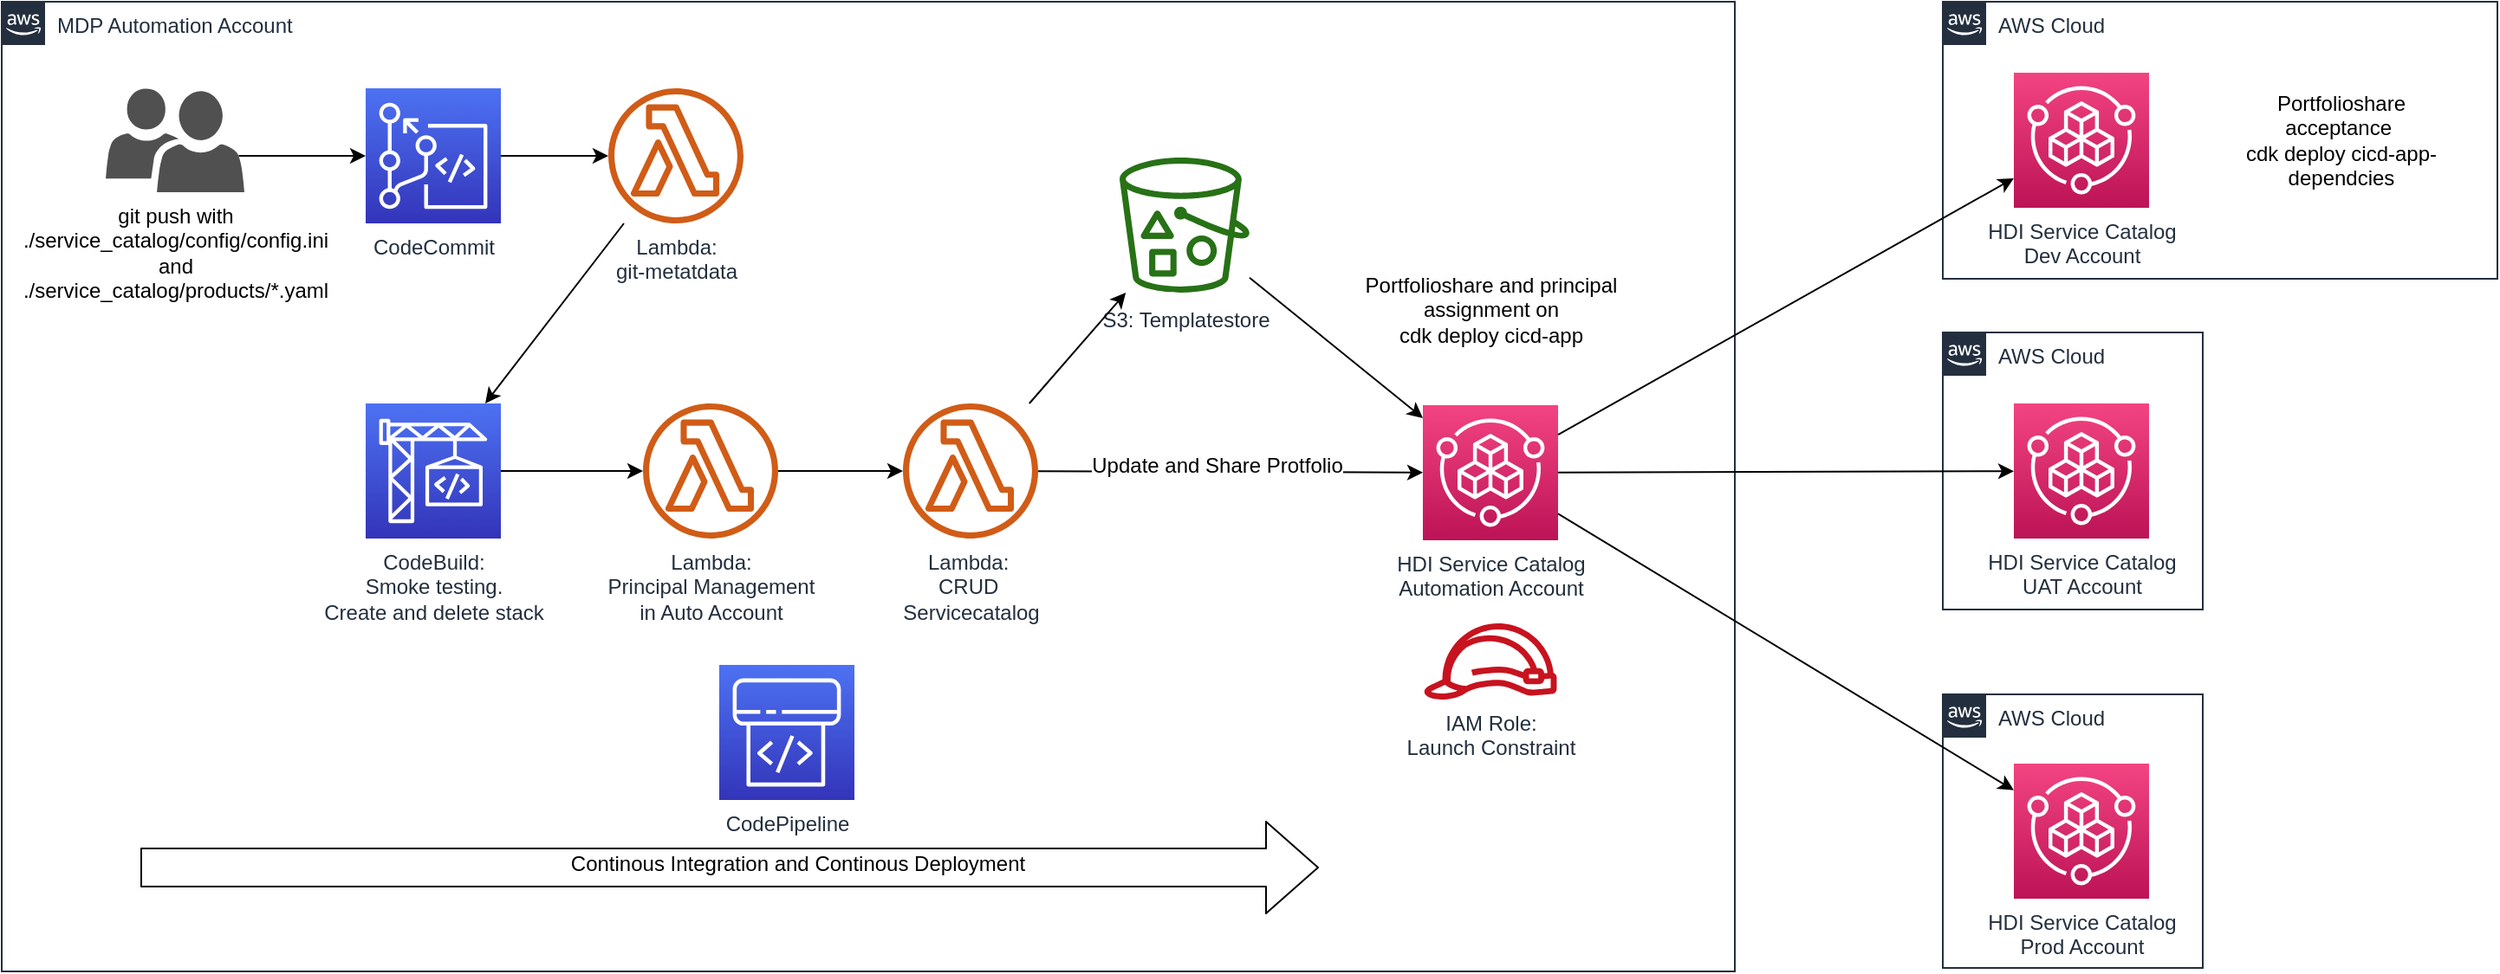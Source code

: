 <mxfile version="13.3.5" type="device" pages="7"><diagram id="uAUb_W5pyIAi7IKBAr-E" name="CICD"><mxGraphModel dx="1239" dy="916" grid="1" gridSize="10" guides="1" tooltips="1" connect="1" arrows="1" fold="1" page="1" pageScale="1" pageWidth="827" pageHeight="1169" math="0" shadow="0"><root><mxCell id="0"/><mxCell id="1" parent="0"/><mxCell id="97_QcysgFnWvdXNnXM9T-1" value="MDP Automation Account" style="points=[[0,0],[0.25,0],[0.5,0],[0.75,0],[1,0],[1,0.25],[1,0.5],[1,0.75],[1,1],[0.75,1],[0.5,1],[0.25,1],[0,1],[0,0.75],[0,0.5],[0,0.25]];outlineConnect=0;gradientColor=none;html=1;whiteSpace=wrap;fontSize=12;fontStyle=0;shape=mxgraph.aws4.group;grIcon=mxgraph.aws4.group_aws_cloud_alt;strokeColor=#232F3E;fillColor=none;verticalAlign=top;align=left;spacingLeft=30;fontColor=#232F3E;dashed=0;" parent="1" vertex="1"><mxGeometry y="50" width="1000" height="560" as="geometry"/></mxCell><mxCell id="u_fMmWqUSpkJyx9jpYTG-1" value="git push with&lt;br&gt;./service_catalog/config/config.ini &lt;br&gt;and&lt;br&gt;./service_catalog/products/*.yaml&lt;br&gt;" style="pointerEvents=1;shadow=0;dashed=0;html=1;strokeColor=none;labelPosition=center;verticalLabelPosition=bottom;verticalAlign=top;align=center;fillColor=#505050;shape=mxgraph.mscae.intune.user_group" parent="1" vertex="1"><mxGeometry x="60" y="100" width="80" height="60" as="geometry"/></mxCell><mxCell id="u_fMmWqUSpkJyx9jpYTG-2" value="CodeCommit&lt;br&gt;" style="outlineConnect=0;fontColor=#232F3E;gradientColor=#4D72F3;gradientDirection=north;fillColor=#3334B9;strokeColor=#ffffff;dashed=0;verticalLabelPosition=bottom;verticalAlign=top;align=center;html=1;fontSize=12;fontStyle=0;aspect=fixed;shape=mxgraph.aws4.resourceIcon;resIcon=mxgraph.aws4.codecommit;" parent="1" vertex="1"><mxGeometry x="210" y="100" width="78" height="78" as="geometry"/></mxCell><mxCell id="u_fMmWqUSpkJyx9jpYTG-3" value="CodePipeline" style="outlineConnect=0;fontColor=#232F3E;gradientColor=#4D72F3;gradientDirection=north;fillColor=#3334B9;strokeColor=#ffffff;dashed=0;verticalLabelPosition=bottom;verticalAlign=top;align=center;html=1;fontSize=12;fontStyle=0;aspect=fixed;shape=mxgraph.aws4.resourceIcon;resIcon=mxgraph.aws4.codepipeline;" parent="1" vertex="1"><mxGeometry x="414" y="433" width="78" height="78" as="geometry"/></mxCell><mxCell id="u_fMmWqUSpkJyx9jpYTG-4" value="Lambda: &lt;br&gt;git-metatdata" style="outlineConnect=0;fontColor=#232F3E;gradientColor=none;fillColor=#D05C17;strokeColor=none;dashed=0;verticalLabelPosition=bottom;verticalAlign=top;align=center;html=1;fontSize=12;fontStyle=0;aspect=fixed;pointerEvents=1;shape=mxgraph.aws4.lambda_function;" parent="1" vertex="1"><mxGeometry x="350" y="100" width="78" height="78" as="geometry"/></mxCell><mxCell id="u_fMmWqUSpkJyx9jpYTG-5" value="CodeBuild: &lt;br&gt;Smoke testing. &lt;br&gt;Create and delete stack" style="outlineConnect=0;fontColor=#232F3E;gradientColor=#4D72F3;gradientDirection=north;fillColor=#3334B9;strokeColor=#ffffff;dashed=0;verticalLabelPosition=bottom;verticalAlign=top;align=center;html=1;fontSize=12;fontStyle=0;aspect=fixed;shape=mxgraph.aws4.resourceIcon;resIcon=mxgraph.aws4.codebuild;" parent="1" vertex="1"><mxGeometry x="210" y="282" width="78" height="78" as="geometry"/></mxCell><mxCell id="u_fMmWqUSpkJyx9jpYTG-8" value="Lambda:&amp;nbsp;&lt;br&gt;CRUD&amp;nbsp;&lt;br&gt;Servicecatalog" style="outlineConnect=0;fontColor=#232F3E;gradientColor=none;fillColor=#D05C17;strokeColor=none;dashed=0;verticalLabelPosition=bottom;verticalAlign=top;align=center;html=1;fontSize=12;fontStyle=0;aspect=fixed;pointerEvents=1;shape=mxgraph.aws4.lambda_function;" parent="1" vertex="1"><mxGeometry x="520" y="282" width="78" height="78" as="geometry"/></mxCell><mxCell id="u_fMmWqUSpkJyx9jpYTG-9" value="HDI Service Catalog&lt;br&gt;Automation Account" style="outlineConnect=0;fontColor=#232F3E;gradientColor=#F34482;gradientDirection=north;fillColor=#BC1356;strokeColor=#ffffff;dashed=0;verticalLabelPosition=bottom;verticalAlign=top;align=center;html=1;fontSize=12;fontStyle=0;aspect=fixed;shape=mxgraph.aws4.resourceIcon;resIcon=mxgraph.aws4.service_catalog;" parent="1" vertex="1"><mxGeometry x="820" y="283" width="78" height="78" as="geometry"/></mxCell><mxCell id="u_fMmWqUSpkJyx9jpYTG-10" value="" style="endArrow=classic;html=1;exitX=0.96;exitY=0.65;exitDx=0;exitDy=0;exitPerimeter=0;" parent="1" source="u_fMmWqUSpkJyx9jpYTG-1" target="u_fMmWqUSpkJyx9jpYTG-2" edge="1"><mxGeometry width="50" height="50" relative="1" as="geometry"><mxPoint x="210" y="310" as="sourcePoint"/><mxPoint x="260" y="260" as="targetPoint"/></mxGeometry></mxCell><mxCell id="u_fMmWqUSpkJyx9jpYTG-11" value="" style="endArrow=classic;html=1;" parent="1" source="u_fMmWqUSpkJyx9jpYTG-2" target="u_fMmWqUSpkJyx9jpYTG-4" edge="1"><mxGeometry width="50" height="50" relative="1" as="geometry"><mxPoint x="370" y="280" as="sourcePoint"/><mxPoint x="420" y="230" as="targetPoint"/></mxGeometry></mxCell><mxCell id="u_fMmWqUSpkJyx9jpYTG-12" value="" style="endArrow=classic;html=1;" parent="1" source="u_fMmWqUSpkJyx9jpYTG-4" target="u_fMmWqUSpkJyx9jpYTG-5" edge="1"><mxGeometry width="50" height="50" relative="1" as="geometry"><mxPoint x="450" y="170" as="sourcePoint"/><mxPoint x="500" y="120" as="targetPoint"/></mxGeometry></mxCell><mxCell id="u_fMmWqUSpkJyx9jpYTG-19" value="" style="shape=flexArrow;endArrow=classic;html=1;endWidth=30;endSize=9.67;width=22;" parent="1" edge="1"><mxGeometry width="50" height="50" relative="1" as="geometry"><mxPoint x="80" y="550" as="sourcePoint"/><mxPoint x="760" y="550" as="targetPoint"/></mxGeometry></mxCell><mxCell id="u_fMmWqUSpkJyx9jpYTG-20" value="Continous Integration and Continous Deployment" style="text;html=1;align=center;verticalAlign=middle;resizable=0;points=[];" parent="u_fMmWqUSpkJyx9jpYTG-19" vertex="1" connectable="0"><mxGeometry x="0.114" y="2" relative="1" as="geometry"><mxPoint as="offset"/></mxGeometry></mxCell><mxCell id="yDOXLdF1IBSzmCOL80UU-1" value="&lt;div style=&quot;line-height: 18px&quot;&gt;S3: Templatestore&lt;/div&gt;" style="outlineConnect=0;fontColor=#232F3E;gradientColor=none;fillColor=#277116;strokeColor=none;dashed=0;verticalLabelPosition=bottom;verticalAlign=top;align=center;html=1;fontSize=12;fontStyle=0;aspect=fixed;pointerEvents=1;shape=mxgraph.aws4.bucket_with_objects;" parent="1" vertex="1"><mxGeometry x="645" y="140" width="75" height="78" as="geometry"/></mxCell><mxCell id="yDOXLdF1IBSzmCOL80UU-4" value="" style="endArrow=classic;html=1;" parent="1" source="yDOXLdF1IBSzmCOL80UU-1" target="u_fMmWqUSpkJyx9jpYTG-9" edge="1"><mxGeometry width="50" height="50" relative="1" as="geometry"><mxPoint x="830" y="340" as="sourcePoint"/><mxPoint x="880" y="290" as="targetPoint"/></mxGeometry></mxCell><mxCell id="yDOXLdF1IBSzmCOL80UU-8" value="AWS Cloud" style="points=[[0,0],[0.25,0],[0.5,0],[0.75,0],[1,0],[1,0.25],[1,0.5],[1,0.75],[1,1],[0.75,1],[0.5,1],[0.25,1],[0,1],[0,0.75],[0,0.5],[0,0.25]];outlineConnect=0;gradientColor=none;html=1;whiteSpace=wrap;fontSize=12;fontStyle=0;shape=mxgraph.aws4.group;grIcon=mxgraph.aws4.group_aws_cloud_alt;strokeColor=#232F3E;fillColor=none;verticalAlign=top;align=left;spacingLeft=30;fontColor=#232F3E;dashed=0;" parent="1" vertex="1"><mxGeometry x="1120" y="50" width="320" height="160" as="geometry"/></mxCell><mxCell id="yDOXLdF1IBSzmCOL80UU-9" value="AWS Cloud" style="points=[[0,0],[0.25,0],[0.5,0],[0.75,0],[1,0],[1,0.25],[1,0.5],[1,0.75],[1,1],[0.75,1],[0.5,1],[0.25,1],[0,1],[0,0.75],[0,0.5],[0,0.25]];outlineConnect=0;gradientColor=none;html=1;whiteSpace=wrap;fontSize=12;fontStyle=0;shape=mxgraph.aws4.group;grIcon=mxgraph.aws4.group_aws_cloud_alt;strokeColor=#232F3E;fillColor=none;verticalAlign=top;align=left;spacingLeft=30;fontColor=#232F3E;dashed=0;" parent="1" vertex="1"><mxGeometry x="1120" y="241" width="150" height="160" as="geometry"/></mxCell><mxCell id="yDOXLdF1IBSzmCOL80UU-10" value="AWS Cloud" style="points=[[0,0],[0.25,0],[0.5,0],[0.75,0],[1,0],[1,0.25],[1,0.5],[1,0.75],[1,1],[0.75,1],[0.5,1],[0.25,1],[0,1],[0,0.75],[0,0.5],[0,0.25]];outlineConnect=0;gradientColor=none;html=1;whiteSpace=wrap;fontSize=12;fontStyle=0;shape=mxgraph.aws4.group;grIcon=mxgraph.aws4.group_aws_cloud_alt;strokeColor=#232F3E;fillColor=none;verticalAlign=top;align=left;spacingLeft=30;fontColor=#232F3E;dashed=0;" parent="1" vertex="1"><mxGeometry x="1120" y="450" width="150" height="158" as="geometry"/></mxCell><mxCell id="ZQ55PBtnQzOdcJJv8oYV-6" value="" style="edgeStyle=orthogonalEdgeStyle;rounded=0;orthogonalLoop=1;jettySize=auto;html=1;" parent="1" source="ZQ55PBtnQzOdcJJv8oYV-1" target="u_fMmWqUSpkJyx9jpYTG-8" edge="1"><mxGeometry relative="1" as="geometry"/></mxCell><mxCell id="ZQ55PBtnQzOdcJJv8oYV-1" value="Lambda: &lt;br&gt;Principal Management &lt;br&gt;in Auto Account" style="outlineConnect=0;fontColor=#232F3E;gradientColor=none;fillColor=#D05C17;strokeColor=none;dashed=0;verticalLabelPosition=bottom;verticalAlign=top;align=center;html=1;fontSize=12;fontStyle=0;aspect=fixed;pointerEvents=1;shape=mxgraph.aws4.lambda_function;" parent="1" vertex="1"><mxGeometry x="370" y="282" width="78" height="78" as="geometry"/></mxCell><mxCell id="ZQ55PBtnQzOdcJJv8oYV-4" value="" style="endArrow=classic;html=1;" parent="1" source="u_fMmWqUSpkJyx9jpYTG-5" target="ZQ55PBtnQzOdcJJv8oYV-1" edge="1"><mxGeometry width="50" height="50" relative="1" as="geometry"><mxPoint x="358" y="321" as="sourcePoint"/><mxPoint x="418.99" y="289.101" as="targetPoint"/></mxGeometry></mxCell><mxCell id="ZQ55PBtnQzOdcJJv8oYV-16" value="HDI Service Catalog&lt;br&gt;Dev Account" style="outlineConnect=0;fontColor=#232F3E;gradientColor=#F34482;gradientDirection=north;fillColor=#BC1356;strokeColor=#ffffff;dashed=0;verticalLabelPosition=bottom;verticalAlign=top;align=center;html=1;fontSize=12;fontStyle=0;aspect=fixed;shape=mxgraph.aws4.resourceIcon;resIcon=mxgraph.aws4.service_catalog;" parent="1" vertex="1"><mxGeometry x="1161" y="91" width="78" height="78" as="geometry"/></mxCell><mxCell id="ZQ55PBtnQzOdcJJv8oYV-17" value="HDI Service Catalog&lt;br&gt;UAT Account" style="outlineConnect=0;fontColor=#232F3E;gradientColor=#F34482;gradientDirection=north;fillColor=#BC1356;strokeColor=#ffffff;dashed=0;verticalLabelPosition=bottom;verticalAlign=top;align=center;html=1;fontSize=12;fontStyle=0;aspect=fixed;shape=mxgraph.aws4.resourceIcon;resIcon=mxgraph.aws4.service_catalog;" parent="1" vertex="1"><mxGeometry x="1161" y="282" width="78" height="78" as="geometry"/></mxCell><mxCell id="ZQ55PBtnQzOdcJJv8oYV-18" value="HDI Service Catalog&lt;br&gt;Prod Account" style="outlineConnect=0;fontColor=#232F3E;gradientColor=#F34482;gradientDirection=north;fillColor=#BC1356;strokeColor=#ffffff;dashed=0;verticalLabelPosition=bottom;verticalAlign=top;align=center;html=1;fontSize=12;fontStyle=0;aspect=fixed;shape=mxgraph.aws4.resourceIcon;resIcon=mxgraph.aws4.service_catalog;" parent="1" vertex="1"><mxGeometry x="1161" y="490" width="78" height="78" as="geometry"/></mxCell><mxCell id="ZQ55PBtnQzOdcJJv8oYV-19" value="" style="endArrow=classic;html=1;" parent="1" source="u_fMmWqUSpkJyx9jpYTG-8" target="u_fMmWqUSpkJyx9jpYTG-9" edge="1"><mxGeometry width="50" height="50" relative="1" as="geometry"><mxPoint x="770" y="310" as="sourcePoint"/><mxPoint x="820" y="260" as="targetPoint"/></mxGeometry></mxCell><mxCell id="ZQ55PBtnQzOdcJJv8oYV-20" value="&lt;span style=&quot;font-size: 12px&quot;&gt;Update and Share Protfolio&lt;br&gt;&lt;/span&gt;" style="edgeLabel;html=1;align=center;verticalAlign=middle;resizable=0;points=[];" parent="ZQ55PBtnQzOdcJJv8oYV-19" vertex="1" connectable="0"><mxGeometry x="-0.275" y="4" relative="1" as="geometry"><mxPoint x="22.11" y="0.42" as="offset"/></mxGeometry></mxCell><mxCell id="ZQ55PBtnQzOdcJJv8oYV-21" value="" style="endArrow=classic;html=1;" parent="1" source="u_fMmWqUSpkJyx9jpYTG-9" target="ZQ55PBtnQzOdcJJv8oYV-16" edge="1"><mxGeometry width="50" height="50" relative="1" as="geometry"><mxPoint x="780" y="260" as="sourcePoint"/><mxPoint x="830" y="210" as="targetPoint"/></mxGeometry></mxCell><mxCell id="ZQ55PBtnQzOdcJJv8oYV-22" value="" style="endArrow=classic;html=1;" parent="1" source="u_fMmWqUSpkJyx9jpYTG-9" target="ZQ55PBtnQzOdcJJv8oYV-17" edge="1"><mxGeometry width="50" height="50" relative="1" as="geometry"><mxPoint x="828" y="130" as="sourcePoint"/><mxPoint x="1011" y="130" as="targetPoint"/></mxGeometry></mxCell><mxCell id="ZQ55PBtnQzOdcJJv8oYV-23" value="" style="endArrow=classic;html=1;" parent="1" source="u_fMmWqUSpkJyx9jpYTG-9" target="ZQ55PBtnQzOdcJJv8oYV-18" edge="1"><mxGeometry width="50" height="50" relative="1" as="geometry"><mxPoint x="828" y="159.138" as="sourcePoint"/><mxPoint x="1011" y="295.862" as="targetPoint"/></mxGeometry></mxCell><mxCell id="ZQ55PBtnQzOdcJJv8oYV-25" value="IAM Role: &lt;br&gt;Launch Constraint" style="outlineConnect=0;fontColor=#232F3E;gradientColor=none;fillColor=#C7131F;strokeColor=none;dashed=0;verticalLabelPosition=bottom;verticalAlign=top;align=center;html=1;fontSize=12;fontStyle=0;aspect=fixed;pointerEvents=1;shape=mxgraph.aws4.role;" parent="1" vertex="1"><mxGeometry x="820" y="409" width="78" height="44" as="geometry"/></mxCell><mxCell id="ZQ55PBtnQzOdcJJv8oYV-43" value="" style="endArrow=classic;html=1;" parent="1" source="u_fMmWqUSpkJyx9jpYTG-8" target="yDOXLdF1IBSzmCOL80UU-1" edge="1"><mxGeometry width="50" height="50" relative="1" as="geometry"><mxPoint x="560" y="210" as="sourcePoint"/><mxPoint x="610" y="160" as="targetPoint"/></mxGeometry></mxCell><mxCell id="HHQvaExkrwlwSAKE4tYG-3" value="Portfolioshare and principal assignment on &lt;br&gt;cdk deploy cicd-app" style="text;html=1;strokeColor=none;fillColor=none;align=center;verticalAlign=middle;whiteSpace=wrap;rounded=0;" vertex="1" parent="1"><mxGeometry x="763.5" y="200" width="191" height="56" as="geometry"/></mxCell><mxCell id="HHQvaExkrwlwSAKE4tYG-4" value="Portfolioshare acceptance&amp;nbsp;&lt;br&gt;cdk deploy cicd-app-dependcies" style="text;html=1;strokeColor=none;fillColor=none;align=center;verticalAlign=middle;whiteSpace=wrap;rounded=0;" vertex="1" parent="1"><mxGeometry x="1280" y="102" width="140" height="56" as="geometry"/></mxCell></root></mxGraphModel></diagram><diagram id="mntRPFAzLSnNTHV7okgd" name="ETL Product"><mxGraphModel dx="2965" dy="1700" grid="1" gridSize="10" guides="1" tooltips="1" connect="1" arrows="1" fold="1" page="1" pageScale="1" pageWidth="827" pageHeight="1169" math="0" shadow="0"><root><mxCell id="NIw4D_BtZ4FaJr2A230P-0"/><mxCell id="NIw4D_BtZ4FaJr2A230P-1" parent="NIw4D_BtZ4FaJr2A230P-0"/><mxCell id="qv06qo349lDoGGRCRBqk-26" value="" style="rounded=0;whiteSpace=wrap;html=1;fillColor=none;" vertex="1" parent="NIw4D_BtZ4FaJr2A230P-1"><mxGeometry x="330" y="40" width="140" height="130" as="geometry"/></mxCell><mxCell id="qv06qo349lDoGGRCRBqk-21" value="" style="rounded=0;whiteSpace=wrap;html=1;fillColor=none;" vertex="1" parent="NIw4D_BtZ4FaJr2A230P-1"><mxGeometry x="210" y="180" width="620" height="260" as="geometry"/></mxCell><mxCell id="qv06qo349lDoGGRCRBqk-0" value="Spark Logging Bucket" style="outlineConnect=0;dashed=0;verticalLabelPosition=bottom;verticalAlign=top;align=center;html=1;shape=mxgraph.aws3.bucket_with_objects;fillColor=#E05243;gradientColor=none;" vertex="1" parent="NIw4D_BtZ4FaJr2A230P-1"><mxGeometry x="520" y="190" width="71" height="80" as="geometry"/></mxCell><mxCell id="qv06qo349lDoGGRCRBqk-1" value="Sagemaker Instance&lt;br&gt;- Auto Off by idle" style="outlineConnect=0;fontColor=#232F3E;gradientColor=#4AB29A;gradientDirection=north;fillColor=#116D5B;strokeColor=#ffffff;dashed=0;verticalLabelPosition=bottom;verticalAlign=top;align=center;html=1;fontSize=12;fontStyle=0;aspect=fixed;shape=mxgraph.aws4.resourceIcon;resIcon=mxgraph.aws4.sagemaker;" vertex="1" parent="NIw4D_BtZ4FaJr2A230P-1"><mxGeometry x="360" y="320" width="78" height="78" as="geometry"/></mxCell><mxCell id="qv06qo349lDoGGRCRBqk-2" value="Glue Dev Endpoint" style="outlineConnect=0;fontColor=#232F3E;gradientColor=#945DF2;gradientDirection=north;fillColor=#5A30B5;strokeColor=#ffffff;dashed=0;verticalLabelPosition=bottom;verticalAlign=top;align=center;html=1;fontSize=12;fontStyle=0;aspect=fixed;shape=mxgraph.aws4.resourceIcon;resIcon=mxgraph.aws4.glue;" vertex="1" parent="NIw4D_BtZ4FaJr2A230P-1"><mxGeometry x="520" y="320" width="78" height="78" as="geometry"/></mxCell><mxCell id="qv06qo349lDoGGRCRBqk-3" value="PutMetric Alarm" style="outlineConnect=0;fontColor=#232F3E;gradientColor=#F34482;gradientDirection=north;fillColor=#BC1356;strokeColor=#ffffff;dashed=0;verticalLabelPosition=bottom;verticalAlign=top;align=center;html=1;fontSize=12;fontStyle=0;aspect=fixed;shape=mxgraph.aws4.resourceIcon;resIcon=mxgraph.aws4.cloudwatch;" vertex="1" parent="NIw4D_BtZ4FaJr2A230P-1"><mxGeometry x="700" y="190" width="78" height="78" as="geometry"/></mxCell><mxCell id="qv06qo349lDoGGRCRBqk-6" value="" style="endArrow=classic;startArrow=classic;html=1;" edge="1" parent="NIw4D_BtZ4FaJr2A230P-1" source="qv06qo349lDoGGRCRBqk-1" target="qv06qo349lDoGGRCRBqk-2"><mxGeometry width="50" height="50" relative="1" as="geometry"><mxPoint x="430" y="360" as="sourcePoint"/><mxPoint x="560" y="440" as="targetPoint"/></mxGeometry></mxCell><mxCell id="qv06qo349lDoGGRCRBqk-7" value="" style="endArrow=classic;html=1;entryX=0.5;entryY=1;entryDx=0;entryDy=0;entryPerimeter=0;" edge="1" parent="NIw4D_BtZ4FaJr2A230P-1" source="qv06qo349lDoGGRCRBqk-2" target="qv06qo349lDoGGRCRBqk-0"><mxGeometry width="50" height="50" relative="1" as="geometry"><mxPoint x="450" y="490" as="sourcePoint"/><mxPoint x="500" y="440" as="targetPoint"/></mxGeometry></mxCell><mxCell id="qv06qo349lDoGGRCRBqk-8" value="" style="endArrow=classic;html=1;" edge="1" parent="NIw4D_BtZ4FaJr2A230P-1" source="qv06qo349lDoGGRCRBqk-0" target="qv06qo349lDoGGRCRBqk-3"><mxGeometry width="50" height="50" relative="1" as="geometry"><mxPoint x="630" y="160" as="sourcePoint"/><mxPoint x="680" y="110" as="targetPoint"/></mxGeometry></mxCell><mxCell id="qv06qo349lDoGGRCRBqk-27" value="(1 &amp;gt;&amp;nbsp; Logs)/&lt;br&gt;Stunde ?" style="edgeLabel;html=1;align=center;verticalAlign=middle;resizable=0;points=[];" vertex="1" connectable="0" parent="qv06qo349lDoGGRCRBqk-8"><mxGeometry x="-0.083" y="1" relative="1" as="geometry"><mxPoint as="offset"/></mxGeometry></mxCell><mxCell id="qv06qo349lDoGGRCRBqk-9" value="KillDevEndpoint Lambda" style="outlineConnect=0;fontColor=#232F3E;gradientColor=none;fillColor=#D05C17;strokeColor=none;dashed=0;verticalLabelPosition=bottom;verticalAlign=top;align=center;html=1;fontSize=12;fontStyle=0;aspect=fixed;pointerEvents=1;shape=mxgraph.aws4.lambda_function;" vertex="1" parent="NIw4D_BtZ4FaJr2A230P-1"><mxGeometry x="700" y="320" width="78" height="78" as="geometry"/></mxCell><mxCell id="qv06qo349lDoGGRCRBqk-10" value="" style="endArrow=classic;html=1;" edge="1" parent="NIw4D_BtZ4FaJr2A230P-1" source="qv06qo349lDoGGRCRBqk-3" target="qv06qo349lDoGGRCRBqk-9"><mxGeometry width="50" height="50" relative="1" as="geometry"><mxPoint x="850" y="340" as="sourcePoint"/><mxPoint x="900" y="290" as="targetPoint"/></mxGeometry></mxCell><mxCell id="qv06qo349lDoGGRCRBqk-11" value="" style="endArrow=classic;html=1;" edge="1" parent="NIw4D_BtZ4FaJr2A230P-1" source="qv06qo349lDoGGRCRBqk-9" target="qv06qo349lDoGGRCRBqk-2"><mxGeometry width="50" height="50" relative="1" as="geometry"><mxPoint x="580" y="560" as="sourcePoint"/><mxPoint x="630" y="510" as="targetPoint"/></mxGeometry></mxCell><mxCell id="qv06qo349lDoGGRCRBqk-16" value="KillStack Lambda" style="outlineConnect=0;fontColor=#232F3E;gradientColor=none;fillColor=#D05C17;strokeColor=none;dashed=0;verticalLabelPosition=bottom;verticalAlign=top;align=center;html=1;fontSize=12;fontStyle=0;aspect=fixed;pointerEvents=1;shape=mxgraph.aws4.lambda_function;" vertex="1" parent="NIw4D_BtZ4FaJr2A230P-1"><mxGeometry x="230" y="190" width="78" height="78" as="geometry"/></mxCell><mxCell id="qv06qo349lDoGGRCRBqk-18" value="" style="endArrow=classic;html=1;" edge="1" parent="NIw4D_BtZ4FaJr2A230P-1" source="qv06qo349lDoGGRCRBqk-1" target="qv06qo349lDoGGRCRBqk-19"><mxGeometry width="50" height="50" relative="1" as="geometry"><mxPoint x="270" y="260" as="sourcePoint"/><mxPoint x="399.743" y="180" as="targetPoint"/></mxGeometry></mxCell><mxCell id="qv06qo349lDoGGRCRBqk-19" value="Sagemaker Git" style="outlineConnect=0;fontColor=#232F3E;gradientColor=#4D72F3;gradientDirection=north;fillColor=#3334B9;strokeColor=#ffffff;dashed=0;verticalLabelPosition=bottom;verticalAlign=top;align=center;html=1;fontSize=12;fontStyle=0;aspect=fixed;shape=mxgraph.aws4.resourceIcon;resIcon=mxgraph.aws4.codecommit;" vertex="1" parent="NIw4D_BtZ4FaJr2A230P-1"><mxGeometry x="360" y="60" width="78" height="78" as="geometry"/></mxCell><mxCell id="qv06qo349lDoGGRCRBqk-22" value="PutMetric Alarm" style="outlineConnect=0;fontColor=#232F3E;gradientColor=#F34482;gradientDirection=north;fillColor=#BC1356;strokeColor=#ffffff;dashed=0;verticalLabelPosition=bottom;verticalAlign=top;align=center;html=1;fontSize=12;fontStyle=0;aspect=fixed;shape=mxgraph.aws4.resourceIcon;resIcon=mxgraph.aws4.cloudwatch;" vertex="1" parent="NIw4D_BtZ4FaJr2A230P-1"><mxGeometry x="230" y="320" width="78" height="78" as="geometry"/></mxCell><mxCell id="qv06qo349lDoGGRCRBqk-23" value="" style="endArrow=classic;html=1;" edge="1" parent="NIw4D_BtZ4FaJr2A230P-1" source="qv06qo349lDoGGRCRBqk-22" target="qv06qo349lDoGGRCRBqk-16"><mxGeometry width="50" height="50" relative="1" as="geometry"><mxPoint x="360" y="300" as="sourcePoint"/><mxPoint x="320" y="220" as="targetPoint"/></mxGeometry></mxCell><mxCell id="qv06qo349lDoGGRCRBqk-24" value="ETL Produkt" style="text;html=1;strokeColor=none;fillColor=none;align=center;verticalAlign=middle;whiteSpace=wrap;rounded=0;" vertex="1" parent="NIw4D_BtZ4FaJr2A230P-1"><mxGeometry x="475" y="450" width="90" height="20" as="geometry"/></mxCell><mxCell id="qv06qo349lDoGGRCRBqk-25" value="Git Produkt" style="text;html=1;strokeColor=none;fillColor=none;align=center;verticalAlign=middle;whiteSpace=wrap;rounded=0;" vertex="1" parent="NIw4D_BtZ4FaJr2A230P-1"><mxGeometry x="240" y="100" width="90" height="20" as="geometry"/></mxCell></root></mxGraphModel></diagram><diagram id="Jb3iqy_TA-HQDt-8ZuCz" name="DataScience Product"><mxGraphModel dx="1239" dy="916" grid="1" gridSize="10" guides="1" tooltips="1" connect="1" arrows="1" fold="1" page="1" pageScale="1" pageWidth="827" pageHeight="1169" math="0" shadow="0"><root><mxCell id="FE2JJp_GR8hLzANYnkko-0"/><mxCell id="FE2JJp_GR8hLzANYnkko-1" parent="FE2JJp_GR8hLzANYnkko-0"/><mxCell id="FE2JJp_GR8hLzANYnkko-4" value="Data Bucket" style="outlineConnect=0;dashed=0;verticalLabelPosition=bottom;verticalAlign=top;align=center;html=1;shape=mxgraph.aws3.bucket_with_objects;fillColor=#E05243;gradientColor=none;" parent="FE2JJp_GR8hLzANYnkko-1" vertex="1"><mxGeometry x="390" y="198" width="71" height="80" as="geometry"/></mxCell><mxCell id="FE2JJp_GR8hLzANYnkko-5" value="Sagemaker Instance&lt;br&gt;- Auto Off by idle" style="outlineConnect=0;fontColor=#232F3E;gradientColor=#4AB29A;gradientDirection=north;fillColor=#116D5B;strokeColor=#ffffff;dashed=0;verticalLabelPosition=bottom;verticalAlign=top;align=center;html=1;fontSize=12;fontStyle=0;aspect=fixed;shape=mxgraph.aws4.resourceIcon;resIcon=mxgraph.aws4.sagemaker;" parent="FE2JJp_GR8hLzANYnkko-1" vertex="1"><mxGeometry x="252" y="200" width="78" height="78" as="geometry"/></mxCell><mxCell id="FE2JJp_GR8hLzANYnkko-17" value="Sagemaker Git" style="outlineConnect=0;fontColor=#232F3E;gradientColor=#4D72F3;gradientDirection=north;fillColor=#3334B9;strokeColor=#ffffff;dashed=0;verticalLabelPosition=bottom;verticalAlign=top;align=center;html=1;fontSize=12;fontStyle=0;aspect=fixed;shape=mxgraph.aws4.resourceIcon;resIcon=mxgraph.aws4.codecommit;" parent="FE2JJp_GR8hLzANYnkko-1" vertex="1"><mxGeometry x="360" y="60" width="78" height="78" as="geometry"/></mxCell><mxCell id="FE2JJp_GR8hLzANYnkko-20" value="DataScience Produkt" style="text;html=1;strokeColor=none;fillColor=none;align=center;verticalAlign=middle;whiteSpace=wrap;rounded=0;" parent="FE2JJp_GR8hLzANYnkko-1" vertex="1"><mxGeometry x="300" y="330" width="90" height="20" as="geometry"/></mxCell><mxCell id="FE2JJp_GR8hLzANYnkko-26" value="" style="endArrow=classic;startArrow=classic;html=1;" parent="FE2JJp_GR8hLzANYnkko-1" source="FE2JJp_GR8hLzANYnkko-5" target="FE2JJp_GR8hLzANYnkko-4" edge="1"><mxGeometry width="50" height="50" relative="1" as="geometry"><mxPoint x="350" y="460" as="sourcePoint"/><mxPoint x="430" y="490" as="targetPoint"/></mxGeometry></mxCell><mxCell id="VcemJfJ2QG8pm2zLs0Kn-0" value="" style="endArrow=classic;html=1;startArrow=classic;startFill=1;" edge="1" parent="FE2JJp_GR8hLzANYnkko-1" source="FE2JJp_GR8hLzANYnkko-5" target="FE2JJp_GR8hLzANYnkko-17"><mxGeometry width="50" height="50" relative="1" as="geometry"><mxPoint x="270" y="180" as="sourcePoint"/><mxPoint x="320" y="130" as="targetPoint"/></mxGeometry></mxCell><mxCell id="VcemJfJ2QG8pm2zLs0Kn-2" value="AWS Cloud" style="points=[[0,0],[0.25,0],[0.5,0],[0.75,0],[1,0],[1,0.25],[1,0.5],[1,0.75],[1,1],[0.75,1],[0.5,1],[0.25,1],[0,1],[0,0.75],[0,0.5],[0,0.25]];outlineConnect=0;gradientColor=none;html=1;whiteSpace=wrap;fontSize=12;fontStyle=0;shape=mxgraph.aws4.group;grIcon=mxgraph.aws4.group_aws_cloud_alt;strokeColor=#232F3E;fillColor=none;verticalAlign=top;align=left;spacingLeft=30;fontColor=#232F3E;dashed=0;" vertex="1" parent="FE2JJp_GR8hLzANYnkko-1"><mxGeometry x="180" y="50" width="350" height="330" as="geometry"/></mxCell></root></mxGraphModel></diagram><diagram id="zxDyjUrKGqskuY4ihgH3" name="Billing Product"><mxGraphModel dx="1239" dy="916" grid="1" gridSize="10" guides="1" tooltips="1" connect="1" arrows="1" fold="1" page="1" pageScale="1" pageWidth="827" pageHeight="1169" math="0" shadow="0"><root><mxCell id="LCvrmAd0liKx6ElocjSY-0"/><mxCell id="LCvrmAd0liKx6ElocjSY-1" parent="LCvrmAd0liKx6ElocjSY-0"/><mxCell id="IKLeMk5eYFZ21pYKWhKq-0" value="" style="points=[[0,0],[0.25,0],[0.5,0],[0.75,0],[1,0],[1,0.25],[1,0.5],[1,0.75],[1,1],[0.75,1],[0.5,1],[0.25,1],[0,1],[0,0.75],[0,0.5],[0,0.25]];outlineConnect=0;gradientColor=none;html=1;whiteSpace=wrap;fontSize=12;fontStyle=0;shape=mxgraph.aws4.group;grIcon=mxgraph.aws4.group_aws_cloud_alt;strokeColor=#232F3E;fillColor=none;verticalAlign=top;align=left;spacingLeft=30;fontColor=#232F3E;dashed=0;" parent="LCvrmAd0liKx6ElocjSY-1" vertex="1"><mxGeometry x="50" y="120" width="550" height="380" as="geometry"/></mxCell><mxCell id="IKLeMk5eYFZ21pYKWhKq-31" value="Billing Alert" style="outlineConnect=0;fontColor=#232F3E;gradientColor=#F54749;gradientDirection=north;fillColor=#C7131F;strokeColor=#ffffff;dashed=0;verticalLabelPosition=bottom;verticalAlign=top;align=center;html=1;fontSize=12;fontStyle=0;aspect=fixed;shape=mxgraph.aws4.resourceIcon;resIcon=mxgraph.aws4.business_application;" parent="LCvrmAd0liKx6ElocjSY-1" vertex="1"><mxGeometry x="330" y="140" width="78" height="78" as="geometry"/></mxCell><mxCell id="IKLeMk5eYFZ21pYKWhKq-32" value="Billing Alert" style="outlineConnect=0;fontColor=#232F3E;gradientColor=#F54749;gradientDirection=north;fillColor=#C7131F;strokeColor=#ffffff;dashed=0;verticalLabelPosition=bottom;verticalAlign=top;align=center;html=1;fontSize=12;fontStyle=0;aspect=fixed;shape=mxgraph.aws4.resourceIcon;resIcon=mxgraph.aws4.business_application;" parent="LCvrmAd0liKx6ElocjSY-1" vertex="1"><mxGeometry x="330" y="246" width="78" height="78" as="geometry"/></mxCell><mxCell id="IKLeMk5eYFZ21pYKWhKq-33" value="Billing Alert" style="outlineConnect=0;fontColor=#232F3E;gradientColor=#F54749;gradientDirection=north;fillColor=#C7131F;strokeColor=#ffffff;dashed=0;verticalLabelPosition=bottom;verticalAlign=top;align=center;html=1;fontSize=12;fontStyle=0;aspect=fixed;shape=mxgraph.aws4.resourceIcon;resIcon=mxgraph.aws4.business_application;" parent="LCvrmAd0liKx6ElocjSY-1" vertex="1"><mxGeometry x="330" y="390" width="78" height="78" as="geometry"/></mxCell><mxCell id="IKLeMk5eYFZ21pYKWhKq-34" value="..." style="text;html=1;strokeColor=none;fillColor=none;align=center;verticalAlign=middle;whiteSpace=wrap;rounded=0;" parent="LCvrmAd0liKx6ElocjSY-1" vertex="1"><mxGeometry x="349" y="350" width="40" height="20" as="geometry"/></mxCell><mxCell id="IKLeMk5eYFZ21pYKWhKq-50" value="" style="pointerEvents=1;shadow=0;dashed=0;html=1;strokeColor=none;labelPosition=center;verticalLabelPosition=bottom;verticalAlign=top;align=center;fillColor=#505050;shape=mxgraph.mscae.intune.user_group" parent="LCvrmAd0liKx6ElocjSY-1" vertex="1"><mxGeometry x="150" y="255.5" width="80" height="68.5" as="geometry"/></mxCell><mxCell id="IKLeMk5eYFZ21pYKWhKq-51" value="" style="endArrow=classic;html=1;entryX=1;entryY=1;entryDx=0;entryDy=0;entryPerimeter=0;" parent="LCvrmAd0liKx6ElocjSY-1" source="IKLeMk5eYFZ21pYKWhKq-33" target="IKLeMk5eYFZ21pYKWhKq-50" edge="1"><mxGeometry width="50" height="50" relative="1" as="geometry"><mxPoint x="210" y="430" as="sourcePoint"/><mxPoint x="220" y="310" as="targetPoint"/></mxGeometry></mxCell><mxCell id="IKLeMk5eYFZ21pYKWhKq-52" value="" style="endArrow=classic;html=1;entryX=0.767;entryY=0.486;entryDx=0;entryDy=0;entryPerimeter=0;" parent="LCvrmAd0liKx6ElocjSY-1" source="IKLeMk5eYFZ21pYKWhKq-32" target="IKLeMk5eYFZ21pYKWhKq-50" edge="1"><mxGeometry width="50" height="50" relative="1" as="geometry"><mxPoint x="340" y="407.852" as="sourcePoint"/><mxPoint x="230" y="320" as="targetPoint"/></mxGeometry></mxCell><mxCell id="IKLeMk5eYFZ21pYKWhKq-54" value="Sending&lt;br&gt;&amp;nbsp;formatted Emails" style="edgeLabel;html=1;align=center;verticalAlign=middle;resizable=0;points=[];" parent="IKLeMk5eYFZ21pYKWhKq-52" vertex="1" connectable="0"><mxGeometry x="-0.114" y="-2" relative="1" as="geometry"><mxPoint as="offset"/></mxGeometry></mxCell><mxCell id="IKLeMk5eYFZ21pYKWhKq-53" value="" style="endArrow=classic;html=1;entryX=0.82;entryY=0.14;entryDx=0;entryDy=0;entryPerimeter=0;" parent="LCvrmAd0liKx6ElocjSY-1" source="IKLeMk5eYFZ21pYKWhKq-31" target="IKLeMk5eYFZ21pYKWhKq-50" edge="1"><mxGeometry width="50" height="50" relative="1" as="geometry"><mxPoint x="340" y="294.734" as="sourcePoint"/><mxPoint x="241.36" y="294.062" as="targetPoint"/></mxGeometry></mxCell></root></mxGraphModel></diagram><diagram id="WfXjQlW6dKP-zk138wix" name="EC2 Produkt"><mxGraphModel dx="926" dy="916" grid="1" gridSize="10" guides="1" tooltips="1" connect="1" arrows="1" fold="1" page="1" pageScale="1" pageWidth="827" pageHeight="1169" math="0" shadow="0"><root><mxCell id="KsiztfmWmc-bnPkLWnN8-0"/><mxCell id="KsiztfmWmc-bnPkLWnN8-1" parent="KsiztfmWmc-bnPkLWnN8-0"/><mxCell id="KsiztfmWmc-bnPkLWnN8-4" value="VPC" style="points=[[0,0],[0.25,0],[0.5,0],[0.75,0],[1,0],[1,0.25],[1,0.5],[1,0.75],[1,1],[0.75,1],[0.5,1],[0.25,1],[0,1],[0,0.75],[0,0.5],[0,0.25]];outlineConnect=0;gradientColor=none;html=1;whiteSpace=wrap;fontSize=12;fontStyle=0;shape=mxgraph.aws4.group;grIcon=mxgraph.aws4.group_vpc;strokeColor=#248814;fillColor=none;verticalAlign=top;align=left;spacingLeft=30;fontColor=#AAB7B8;dashed=0;" parent="KsiztfmWmc-bnPkLWnN8-1" vertex="1"><mxGeometry x="130" y="270" width="550" height="210" as="geometry"/></mxCell><mxCell id="KsiztfmWmc-bnPkLWnN8-9" value="" style="rounded=0;whiteSpace=wrap;html=1;strokeColor=#000000;fillColor=none;" parent="KsiztfmWmc-bnPkLWnN8-1" vertex="1"><mxGeometry x="187" y="310" width="345" height="140" as="geometry"/></mxCell><mxCell id="KsiztfmWmc-bnPkLWnN8-2" value="Data Bucket" style="outlineConnect=0;fontColor=#232F3E;gradientColor=none;fillColor=#277116;strokeColor=none;dashed=0;verticalLabelPosition=bottom;verticalAlign=top;align=center;html=1;fontSize=12;fontStyle=0;aspect=fixed;pointerEvents=1;shape=mxgraph.aws4.bucket_with_objects;" parent="KsiztfmWmc-bnPkLWnN8-1" vertex="1"><mxGeometry x="120" y="120" width="75" height="78" as="geometry"/></mxCell><mxCell id="KsiztfmWmc-bnPkLWnN8-3" value="CodeCommit" style="outlineConnect=0;fontColor=#232F3E;gradientColor=#4D72F3;gradientDirection=north;fillColor=#3334B9;strokeColor=#ffffff;dashed=0;verticalLabelPosition=bottom;verticalAlign=top;align=center;html=1;fontSize=12;fontStyle=0;aspect=fixed;shape=mxgraph.aws4.resourceIcon;resIcon=mxgraph.aws4.codecommit;" parent="KsiztfmWmc-bnPkLWnN8-1" vertex="1"><mxGeometry x="602" y="120" width="78" height="78" as="geometry"/></mxCell><mxCell id="KsiztfmWmc-bnPkLWnN8-5" value="Endpoint" style="outlineConnect=0;fontColor=#232F3E;gradientColor=none;fillColor=#5A30B5;strokeColor=none;dashed=0;verticalLabelPosition=bottom;verticalAlign=top;align=center;html=1;fontSize=12;fontStyle=0;aspect=fixed;pointerEvents=1;shape=mxgraph.aws4.endpoint;" parent="KsiztfmWmc-bnPkLWnN8-1" vertex="1"><mxGeometry x="390" y="240" width="48" height="48" as="geometry"/></mxCell><mxCell id="KsiztfmWmc-bnPkLWnN8-6" value="Customer&#10;gateway" style="outlineConnect=0;fontColor=#232F3E;gradientColor=none;strokeColor=#232F3E;fillColor=#ffffff;dashed=0;verticalLabelPosition=bottom;verticalAlign=top;align=center;html=1;fontSize=12;fontStyle=0;aspect=fixed;shape=mxgraph.aws4.resourceIcon;resIcon=mxgraph.aws4.customer_gateway;" parent="KsiztfmWmc-bnPkLWnN8-1" vertex="1"><mxGeometry x="110" y="340" width="60" height="60" as="geometry"/></mxCell><mxCell id="KsiztfmWmc-bnPkLWnN8-8" value="Auto Scaling Group: &lt;br&gt;Time based Scheduling" style="outlineConnect=0;fontColor=#232F3E;gradientColor=none;fillColor=#D05C17;strokeColor=none;dashed=0;verticalLabelPosition=bottom;verticalAlign=top;align=center;html=1;fontSize=12;fontStyle=0;aspect=fixed;pointerEvents=1;shape=mxgraph.aws4.auto_scaling2;" parent="KsiztfmWmc-bnPkLWnN8-1" vertex="1"><mxGeometry x="562" y="331" width="78" height="78" as="geometry"/></mxCell><mxCell id="KsiztfmWmc-bnPkLWnN8-7" value="EC2 Dev Instance&lt;br&gt;" style="outlineConnect=0;fontColor=#232F3E;gradientColor=#F78E04;gradientDirection=north;fillColor=#D05C17;strokeColor=#ffffff;dashed=0;verticalLabelPosition=bottom;verticalAlign=top;align=center;html=1;fontSize=12;fontStyle=0;aspect=fixed;shape=mxgraph.aws4.resourceIcon;resIcon=mxgraph.aws4.compute;" parent="KsiztfmWmc-bnPkLWnN8-1" vertex="1"><mxGeometry x="212" y="331" width="78" height="78" as="geometry"/></mxCell><mxCell id="KsiztfmWmc-bnPkLWnN8-10" value="EC2 Dev Instance&lt;br&gt;" style="outlineConnect=0;fontColor=#232F3E;gradientColor=#F78E04;gradientDirection=north;fillColor=#D05C17;strokeColor=#ffffff;dashed=0;verticalLabelPosition=bottom;verticalAlign=top;align=center;html=1;fontSize=12;fontStyle=0;aspect=fixed;shape=mxgraph.aws4.resourceIcon;resIcon=mxgraph.aws4.compute;" parent="KsiztfmWmc-bnPkLWnN8-1" vertex="1"><mxGeometry x="320.5" y="331" width="78" height="78" as="geometry"/></mxCell><mxCell id="KsiztfmWmc-bnPkLWnN8-11" value="EC2 Dev Instance&lt;br&gt;" style="outlineConnect=0;fontColor=#232F3E;gradientColor=#F78E04;gradientDirection=north;fillColor=#D05C17;strokeColor=#ffffff;dashed=0;verticalLabelPosition=bottom;verticalAlign=top;align=center;html=1;fontSize=12;fontStyle=0;aspect=fixed;shape=mxgraph.aws4.resourceIcon;resIcon=mxgraph.aws4.compute;" parent="KsiztfmWmc-bnPkLWnN8-1" vertex="1"><mxGeometry x="430" y="331" width="78" height="78" as="geometry"/></mxCell><mxCell id="KsiztfmWmc-bnPkLWnN8-17" value="" style="endArrow=classic;html=1;" parent="KsiztfmWmc-bnPkLWnN8-1" source="KsiztfmWmc-bnPkLWnN8-5" target="KsiztfmWmc-bnPkLWnN8-2" edge="1"><mxGeometry width="50" height="50" relative="1" as="geometry"><mxPoint x="310" y="220" as="sourcePoint"/><mxPoint x="360" y="170" as="targetPoint"/></mxGeometry></mxCell><mxCell id="KsiztfmWmc-bnPkLWnN8-18" value="" style="endArrow=classic;html=1;" parent="KsiztfmWmc-bnPkLWnN8-1" source="KsiztfmWmc-bnPkLWnN8-5" target="KsiztfmWmc-bnPkLWnN8-3" edge="1"><mxGeometry width="50" height="50" relative="1" as="geometry"><mxPoint x="520" y="190" as="sourcePoint"/><mxPoint x="570" y="140" as="targetPoint"/></mxGeometry></mxCell><mxCell id="KsiztfmWmc-bnPkLWnN8-19" value="" style="outlineConnect=0;fontColor=#232F3E;gradientColor=none;fillColor=#C7131F;strokeColor=none;dashed=0;verticalLabelPosition=bottom;verticalAlign=top;align=center;html=1;fontSize=12;fontStyle=0;aspect=fixed;pointerEvents=1;shape=mxgraph.aws4.role;" parent="KsiztfmWmc-bnPkLWnN8-1" vertex="1"><mxGeometry x="220.87" y="310" width="60.27" height="34" as="geometry"/></mxCell><mxCell id="KsiztfmWmc-bnPkLWnN8-20" value="" style="outlineConnect=0;fontColor=#232F3E;gradientColor=none;fillColor=#C7131F;strokeColor=none;dashed=0;verticalLabelPosition=bottom;verticalAlign=top;align=center;html=1;fontSize=12;fontStyle=0;aspect=fixed;pointerEvents=1;shape=mxgraph.aws4.role;" parent="KsiztfmWmc-bnPkLWnN8-1" vertex="1"><mxGeometry x="329.37" y="310" width="60.27" height="34" as="geometry"/></mxCell><mxCell id="KsiztfmWmc-bnPkLWnN8-21" value="" style="outlineConnect=0;fontColor=#232F3E;gradientColor=none;fillColor=#C7131F;strokeColor=none;dashed=0;verticalLabelPosition=bottom;verticalAlign=top;align=center;html=1;fontSize=12;fontStyle=0;aspect=fixed;pointerEvents=1;shape=mxgraph.aws4.role;" parent="KsiztfmWmc-bnPkLWnN8-1" vertex="1"><mxGeometry x="438.86" y="306" width="60.27" height="34" as="geometry"/></mxCell><mxCell id="KsiztfmWmc-bnPkLWnN8-22" value="&lt;div style=&quot;background-color: rgb(255 , 255 , 255) ; font-family: &amp;#34;menlo&amp;#34; , &amp;#34;monaco&amp;#34; , &amp;#34;courier new&amp;#34; , monospace ; line-height: 18px&quot;&gt;&lt;div&gt;&lt;span&gt;#!/bin/bash -x&lt;/span&gt;&lt;/div&gt;&lt;br&gt;&lt;div&gt;&lt;span&gt;exec&lt;/span&gt; &amp;gt; &lt;span&gt;&amp;gt;(tee /var/log/user-data.log&lt;/span&gt;|&lt;span&gt;logger -t user-data -s &lt;/span&gt;2&amp;gt;&lt;span&gt;/dev/console)&lt;/span&gt; 2&amp;gt;&amp;amp;1&lt;/div&gt;&lt;br&gt;&lt;div&gt;&amp;nbsp; aws s3 cp s3://&lt;span&gt;${S3WorkspaceBucket}&lt;/span&gt;/userdata.sh &lt;span&gt;.&lt;/span&gt;&lt;/div&gt;&lt;div&gt;&amp;nbsp; chmod +x userdata.sh&lt;/div&gt;&lt;div&gt;&amp;nbsp; ./userdata.sh&lt;/div&gt;&lt;div&gt;&amp;nbsp; shutdown&lt;/div&gt;&lt;/div&gt;" style="text;html=1;strokeColor=none;fillColor=none;align=left;verticalAlign=middle;whiteSpace=wrap;rounded=0;" parent="KsiztfmWmc-bnPkLWnN8-1" vertex="1"><mxGeometry x="130" y="490" width="573" height="150" as="geometry"/></mxCell></root></mxGraphModel></diagram><diagram id="EkG2wrifzyQSzqGaugzr" name="Page-6"><mxGraphModel dx="1406" dy="736" grid="1" gridSize="10" guides="1" tooltips="1" connect="1" arrows="1" fold="1" page="1" pageScale="1" pageWidth="827" pageHeight="1169" math="0" shadow="0"><root><mxCell id="HG8civnGUbiPqgYrMzzV-0"/><mxCell id="HG8civnGUbiPqgYrMzzV-1" parent="HG8civnGUbiPqgYrMzzV-0"/><mxCell id="HG8civnGUbiPqgYrMzzV-2" value="Lambda: 5 GB" style="text;html=1;strokeColor=none;fillColor=none;align=center;verticalAlign=middle;whiteSpace=wrap;rounded=0;" vertex="1" parent="HG8civnGUbiPqgYrMzzV-1"><mxGeometry x="140" y="50" width="240" height="20" as="geometry"/></mxCell><mxCell id="HG8civnGUbiPqgYrMzzV-3" value="InMemory 3 GB&lt;br&gt;HD 512 MB&lt;br&gt;Layer 256 MB&lt;br&gt;Runtime Provisiong" style="outlineConnect=0;fontColor=#232F3E;gradientColor=none;fillColor=#D05C17;strokeColor=none;dashed=0;verticalLabelPosition=bottom;verticalAlign=top;align=center;html=1;fontSize=12;fontStyle=0;aspect=fixed;pointerEvents=1;shape=mxgraph.aws4.lambda_function;" vertex="1" parent="HG8civnGUbiPqgYrMzzV-1"><mxGeometry x="230" y="90" width="78" height="78" as="geometry"/></mxCell><mxCell id="HG8civnGUbiPqgYrMzzV-4" value="Api Gateway&lt;br&gt;deploy: URL" style="outlineConnect=0;dashed=0;verticalLabelPosition=bottom;verticalAlign=top;align=center;html=1;shape=mxgraph.aws3.api_gateway;fillColor=#D9A741;gradientColor=none;" vertex="1" parent="HG8civnGUbiPqgYrMzzV-1"><mxGeometry x="80" y="90" width="76.5" height="93" as="geometry"/></mxCell><mxCell id="HG8civnGUbiPqgYrMzzV-5" value="sagmerk.deploy&lt;br&gt;Instanz" style="outlineConnect=0;fontColor=#232F3E;gradientColor=#4AB29A;gradientDirection=north;fillColor=#116D5B;strokeColor=#ffffff;dashed=0;verticalLabelPosition=bottom;verticalAlign=top;align=center;html=1;fontSize=12;fontStyle=0;aspect=fixed;shape=mxgraph.aws4.resourceIcon;resIcon=mxgraph.aws4.sagemaker;" vertex="1" parent="HG8civnGUbiPqgYrMzzV-1"><mxGeometry x="80" y="280" width="78" height="78" as="geometry"/></mxCell><mxCell id="HG8civnGUbiPqgYrMzzV-6" value="Elastic Infenrence&amp;nbsp;" style="outlineConnect=0;fontColor=#232F3E;gradientColor=none;fillColor=#D86613;strokeColor=none;dashed=0;verticalLabelPosition=bottom;verticalAlign=top;align=center;html=1;fontSize=12;fontStyle=0;aspect=fixed;pointerEvents=1;shape=mxgraph.aws4.a1_instance;" vertex="1" parent="HG8civnGUbiPqgYrMzzV-1"><mxGeometry x="80" y="440" width="77" height="77" as="geometry"/></mxCell><mxCell id="HG8civnGUbiPqgYrMzzV-7" value="Fargate&lt;br&gt;CPU --&amp;gt; 4vCPU" style="outlineConnect=0;fontColor=#232F3E;gradientColor=#F78E04;gradientDirection=north;fillColor=#D05C17;strokeColor=#ffffff;dashed=0;verticalLabelPosition=bottom;verticalAlign=top;align=center;html=1;fontSize=12;fontStyle=0;aspect=fixed;shape=mxgraph.aws4.resourceIcon;resIcon=mxgraph.aws4.fargate;" vertex="1" parent="HG8civnGUbiPqgYrMzzV-1"><mxGeometry x="620" y="546" width="78" height="78" as="geometry"/></mxCell><mxCell id="HG8civnGUbiPqgYrMzzV-8" value="Application Load Balancer" style="outlineConnect=0;fontColor=#232F3E;gradientColor=none;fillColor=#5A30B5;strokeColor=none;dashed=0;verticalLabelPosition=bottom;verticalAlign=top;align=center;html=1;fontSize=12;fontStyle=0;aspect=fixed;pointerEvents=1;shape=mxgraph.aws4.network_load_balancer;" vertex="1" parent="HG8civnGUbiPqgYrMzzV-1"><mxGeometry x="80" y="638" width="78" height="78" as="geometry"/></mxCell><mxCell id="HG8civnGUbiPqgYrMzzV-9" value="Fargate&lt;br&gt;CPU --&amp;gt; 4vCPU" style="outlineConnect=0;fontColor=#232F3E;gradientColor=#F78E04;gradientDirection=north;fillColor=#D05C17;strokeColor=#ffffff;dashed=0;verticalLabelPosition=bottom;verticalAlign=top;align=center;html=1;fontSize=12;fontStyle=0;aspect=fixed;shape=mxgraph.aws4.resourceIcon;resIcon=mxgraph.aws4.fargate;" vertex="1" parent="HG8civnGUbiPqgYrMzzV-1"><mxGeometry x="236.5" y="698" width="78" height="78" as="geometry"/></mxCell><mxCell id="HG8civnGUbiPqgYrMzzV-10" value="" style="endArrow=classic;html=1;" edge="1" parent="HG8civnGUbiPqgYrMzzV-1" source="HG8civnGUbiPqgYrMzzV-8" target="HG8civnGUbiPqgYrMzzV-14"><mxGeometry width="50" height="50" relative="1" as="geometry"><mxPoint x="160" y="628" as="sourcePoint"/><mxPoint x="230" y="598" as="targetPoint"/></mxGeometry></mxCell><mxCell id="HG8civnGUbiPqgYrMzzV-11" value="" style="endArrow=classic;html=1;" edge="1" parent="HG8civnGUbiPqgYrMzzV-1" source="HG8civnGUbiPqgYrMzzV-8" target="HG8civnGUbiPqgYrMzzV-9"><mxGeometry width="50" height="50" relative="1" as="geometry"><mxPoint x="160" y="778" as="sourcePoint"/><mxPoint x="210" y="728" as="targetPoint"/></mxGeometry></mxCell><mxCell id="HG8civnGUbiPqgYrMzzV-12" value="Elastic Container Service" style="outlineConnect=0;fontColor=#232F3E;gradientColor=#F78E04;gradientDirection=north;fillColor=#D05C17;strokeColor=#ffffff;dashed=0;verticalLabelPosition=bottom;verticalAlign=top;align=center;html=1;fontSize=12;fontStyle=0;aspect=fixed;shape=mxgraph.aws4.resourceIcon;resIcon=mxgraph.aws4.ecs;" vertex="1" parent="HG8civnGUbiPqgYrMzzV-1"><mxGeometry x="236.5" y="860" width="78" height="78" as="geometry"/></mxCell><mxCell id="HG8civnGUbiPqgYrMzzV-13" value="EC2" style="outlineConnect=0;fontColor=#232F3E;gradientColor=none;fillColor=#D86613;strokeColor=none;dashed=0;verticalLabelPosition=bottom;verticalAlign=top;align=center;html=1;fontSize=12;fontStyle=0;aspect=fixed;pointerEvents=1;shape=mxgraph.aws4.db_on_instance2;" vertex="1" parent="HG8civnGUbiPqgYrMzzV-1"><mxGeometry x="400" y="860" width="100" height="100" as="geometry"/></mxCell><mxCell id="HG8civnGUbiPqgYrMzzV-14" value="" style="outlineConnect=0;fontColor=#232F3E;gradientColor=none;fillColor=#D05C17;strokeColor=none;dashed=0;verticalLabelPosition=bottom;verticalAlign=top;align=center;html=1;fontSize=12;fontStyle=0;aspect=fixed;pointerEvents=1;shape=mxgraph.aws4.lambda_function;" vertex="1" parent="HG8civnGUbiPqgYrMzzV-1"><mxGeometry x="270" y="460" width="78" height="78" as="geometry"/></mxCell><mxCell id="HG8civnGUbiPqgYrMzzV-15" value="Simpel Queue Service" style="outlineConnect=0;fontColor=#232F3E;gradientColor=#F34482;gradientDirection=north;fillColor=#BC1356;strokeColor=#ffffff;dashed=0;verticalLabelPosition=bottom;verticalAlign=top;align=center;html=1;fontSize=12;fontStyle=0;aspect=fixed;shape=mxgraph.aws4.resourceIcon;resIcon=mxgraph.aws4.sqs;" vertex="1" parent="HG8civnGUbiPqgYrMzzV-1"><mxGeometry x="430" y="460" width="78" height="78" as="geometry"/></mxCell><mxCell id="HG8civnGUbiPqgYrMzzV-16" value="" style="endArrow=classic;html=1;" edge="1" parent="HG8civnGUbiPqgYrMzzV-1" source="HG8civnGUbiPqgYrMzzV-14" target="HG8civnGUbiPqgYrMzzV-15"><mxGeometry width="50" height="50" relative="1" as="geometry"><mxPoint x="410" y="570" as="sourcePoint"/><mxPoint x="460" y="520" as="targetPoint"/></mxGeometry></mxCell><mxCell id="HG8civnGUbiPqgYrMzzV-17" value="" style="endArrow=classic;startArrow=classic;html=1;" edge="1" parent="HG8civnGUbiPqgYrMzzV-1" source="HG8civnGUbiPqgYrMzzV-15" target="HG8civnGUbiPqgYrMzzV-7"><mxGeometry width="50" height="50" relative="1" as="geometry"><mxPoint x="550" y="530" as="sourcePoint"/><mxPoint x="600" y="480" as="targetPoint"/></mxGeometry></mxCell><mxCell id="HG8civnGUbiPqgYrMzzV-18" value="Api Gateway&lt;br&gt;deploy: URL&lt;br&gt;API Key" style="outlineConnect=0;dashed=0;verticalLabelPosition=bottom;verticalAlign=top;align=center;html=1;shape=mxgraph.aws3.api_gateway;fillColor=#D9A741;gradientColor=none;" vertex="1" parent="HG8civnGUbiPqgYrMzzV-1"><mxGeometry x="80" y="1042.5" width="76.5" height="93" as="geometry"/></mxCell><mxCell id="HG8civnGUbiPqgYrMzzV-19" value="" style="outlineConnect=0;fontColor=#232F3E;gradientColor=none;fillColor=#D05C17;strokeColor=none;dashed=0;verticalLabelPosition=bottom;verticalAlign=top;align=center;html=1;fontSize=12;fontStyle=0;aspect=fixed;pointerEvents=1;shape=mxgraph.aws4.lambda_function;" vertex="1" parent="HG8civnGUbiPqgYrMzzV-1"><mxGeometry x="230" y="1050" width="78" height="78" as="geometry"/></mxCell><mxCell id="HG8civnGUbiPqgYrMzzV-20" value="Simpel Queue Service" style="outlineConnect=0;fontColor=#232F3E;gradientColor=#F34482;gradientDirection=north;fillColor=#BC1356;strokeColor=#ffffff;dashed=0;verticalLabelPosition=bottom;verticalAlign=top;align=center;html=1;fontSize=12;fontStyle=0;aspect=fixed;shape=mxgraph.aws4.resourceIcon;resIcon=mxgraph.aws4.sqs;" vertex="1" parent="HG8civnGUbiPqgYrMzzV-1"><mxGeometry x="390" y="1050" width="78" height="78" as="geometry"/></mxCell><mxCell id="HG8civnGUbiPqgYrMzzV-23" value="Fargate&lt;br&gt;CPU --&amp;gt; 4vCPU" style="outlineConnect=0;fontColor=#232F3E;gradientColor=#F78E04;gradientDirection=north;fillColor=#D05C17;strokeColor=#ffffff;dashed=0;verticalLabelPosition=bottom;verticalAlign=top;align=center;html=1;fontSize=12;fontStyle=0;aspect=fixed;shape=mxgraph.aws4.resourceIcon;resIcon=mxgraph.aws4.fargate;" vertex="1" parent="HG8civnGUbiPqgYrMzzV-1"><mxGeometry x="560" y="1100" width="78" height="78" as="geometry"/></mxCell><mxCell id="HG8civnGUbiPqgYrMzzV-24" value="Fargate&lt;br&gt;CPU --&amp;gt; 4vCPU" style="outlineConnect=0;fontColor=#232F3E;gradientColor=#F78E04;gradientDirection=north;fillColor=#D05C17;strokeColor=#ffffff;dashed=0;verticalLabelPosition=bottom;verticalAlign=top;align=center;html=1;fontSize=12;fontStyle=0;aspect=fixed;shape=mxgraph.aws4.resourceIcon;resIcon=mxgraph.aws4.fargate;" vertex="1" parent="HG8civnGUbiPqgYrMzzV-1"><mxGeometry x="660" y="1100" width="78" height="78" as="geometry"/></mxCell><mxCell id="HG8civnGUbiPqgYrMzzV-25" value="Fargate&lt;br&gt;CPU --&amp;gt; 4vCPU" style="outlineConnect=0;fontColor=#232F3E;gradientColor=#F78E04;gradientDirection=north;fillColor=#D05C17;strokeColor=#ffffff;dashed=0;verticalLabelPosition=bottom;verticalAlign=top;align=center;html=1;fontSize=12;fontStyle=0;aspect=fixed;shape=mxgraph.aws4.resourceIcon;resIcon=mxgraph.aws4.fargate;" vertex="1" parent="HG8civnGUbiPqgYrMzzV-1"><mxGeometry x="610" y="972" width="78" height="78" as="geometry"/></mxCell></root></mxGraphModel></diagram><diagram id="-uuYnK9aL4HVXUXwBKbm" name="branching concept"><mxGraphModel dx="1406" dy="736" grid="1" gridSize="10" guides="1" tooltips="1" connect="1" arrows="1" fold="1" page="1" pageScale="1" pageWidth="827" pageHeight="1169" math="0" shadow="0"><root><mxCell id="oWfuWeKqga6xEIT7c4ss-0"/><mxCell id="oWfuWeKqga6xEIT7c4ss-1" parent="oWfuWeKqga6xEIT7c4ss-0"/><mxCell id="oWfuWeKqga6xEIT7c4ss-5" value="" style="rounded=0;whiteSpace=wrap;html=1;fillColor=none;" vertex="1" parent="oWfuWeKqga6xEIT7c4ss-1"><mxGeometry x="270" y="140" width="225" height="110" as="geometry"/></mxCell><mxCell id="oWfuWeKqga6xEIT7c4ss-2" value="Master branch" style="whiteSpace=wrap;html=1;aspect=fixed;" vertex="1" parent="oWfuWeKqga6xEIT7c4ss-1"><mxGeometry x="400" y="160" width="70" height="70" as="geometry"/></mxCell><mxCell id="oWfuWeKqga6xEIT7c4ss-3" value="DMZ&lt;br&gt;&amp;nbsp;branch" style="whiteSpace=wrap;html=1;aspect=fixed;" vertex="1" parent="oWfuWeKqga6xEIT7c4ss-1"><mxGeometry x="290" y="160" width="70" height="70" as="geometry"/></mxCell><mxCell id="oWfuWeKqga6xEIT7c4ss-6" value="Permanent branches" style="text;html=1;strokeColor=none;fillColor=none;align=center;verticalAlign=middle;whiteSpace=wrap;rounded=0;" vertex="1" parent="oWfuWeKqga6xEIT7c4ss-1"><mxGeometry x="290" y="110" width="170" height="20" as="geometry"/></mxCell><mxCell id="oWfuWeKqga6xEIT7c4ss-9" value="" style="ellipse;whiteSpace=wrap;html=1;aspect=fixed;fillColor=none;" vertex="1" parent="oWfuWeKqga6xEIT7c4ss-1"><mxGeometry x="180" y="280" width="60" height="60" as="geometry"/></mxCell><mxCell id="oWfuWeKqga6xEIT7c4ss-10" value="git checkout -feature/1234&lt;br&gt;&lt;br&gt;cdk deploy cicd-app-feature" style="text;html=1;strokeColor=none;fillColor=none;align=left;verticalAlign=middle;whiteSpace=wrap;rounded=0;" vertex="1" parent="oWfuWeKqga6xEIT7c4ss-1"><mxGeometry x="10" y="280" width="220" height="60" as="geometry"/></mxCell><mxCell id="oWfuWeKqga6xEIT7c4ss-11" value="" style="endArrow=classic;html=1;entryX=1;entryY=0;entryDx=0;entryDy=0;exitX=0;exitY=1;exitDx=0;exitDy=0;" edge="1" parent="oWfuWeKqga6xEIT7c4ss-1" source="oWfuWeKqga6xEIT7c4ss-2" target="oWfuWeKqga6xEIT7c4ss-9"><mxGeometry width="50" height="50" relative="1" as="geometry"><mxPoint x="250" y="370" as="sourcePoint"/><mxPoint x="290" y="260" as="targetPoint"/></mxGeometry></mxCell><mxCell id="oWfuWeKqga6xEIT7c4ss-12" value="" style="ellipse;whiteSpace=wrap;html=1;aspect=fixed;fillColor=none;" vertex="1" parent="oWfuWeKqga6xEIT7c4ss-1"><mxGeometry x="180" y="390" width="60" height="60" as="geometry"/></mxCell><mxCell id="oWfuWeKqga6xEIT7c4ss-13" value="" style="endArrow=classic;html=1;exitX=0.5;exitY=1;exitDx=0;exitDy=0;entryX=0.5;entryY=0;entryDx=0;entryDy=0;" edge="1" parent="oWfuWeKqga6xEIT7c4ss-1" source="oWfuWeKqga6xEIT7c4ss-9" target="oWfuWeKqga6xEIT7c4ss-12"><mxGeometry width="50" height="50" relative="1" as="geometry"><mxPoint x="260" y="360" as="sourcePoint"/><mxPoint x="310" y="310" as="targetPoint"/></mxGeometry></mxCell><mxCell id="oWfuWeKqga6xEIT7c4ss-17" value="temporary branches" style="text;html=1;strokeColor=none;fillColor=none;align=center;verticalAlign=middle;whiteSpace=wrap;rounded=0;" vertex="1" parent="oWfuWeKqga6xEIT7c4ss-1"><mxGeometry x="30" y="185" width="170" height="20" as="geometry"/></mxCell><mxCell id="oWfuWeKqga6xEIT7c4ss-18" value="" style="ellipse;whiteSpace=wrap;html=1;aspect=fixed;fillColor=none;" vertex="1" parent="oWfuWeKqga6xEIT7c4ss-1"><mxGeometry x="295" y="460" width="60" height="60" as="geometry"/></mxCell><mxCell id="oWfuWeKqga6xEIT7c4ss-19" value="" style="endArrow=classic;html=1;exitX=0.5;exitY=1;exitDx=0;exitDy=0;entryX=0.5;entryY=0;entryDx=0;entryDy=0;" edge="1" parent="oWfuWeKqga6xEIT7c4ss-1" source="oWfuWeKqga6xEIT7c4ss-3" target="oWfuWeKqga6xEIT7c4ss-18"><mxGeometry width="50" height="50" relative="1" as="geometry"><mxPoint x="350" y="380" as="sourcePoint"/><mxPoint x="400" y="330" as="targetPoint"/></mxGeometry></mxCell><mxCell id="oWfuWeKqga6xEIT7c4ss-20" value="git checkout dmz&lt;br&gt;&lt;br&gt;git merge&amp;nbsp;feature/1234&lt;br&gt;&lt;br&gt;cdk deploy cicd-app-dmz&lt;br&gt;&lt;br&gt;git push" style="text;html=1;strokeColor=none;fillColor=none;align=left;verticalAlign=middle;whiteSpace=wrap;rounded=0;" vertex="1" parent="oWfuWeKqga6xEIT7c4ss-1"><mxGeometry x="170" y="490" width="220" height="60" as="geometry"/></mxCell><mxCell id="oWfuWeKqga6xEIT7c4ss-21" value="" style="endArrow=classic;html=1;exitX=1;exitY=0.5;exitDx=0;exitDy=0;entryX=0;entryY=0;entryDx=0;entryDy=0;" edge="1" parent="oWfuWeKqga6xEIT7c4ss-1" source="oWfuWeKqga6xEIT7c4ss-12" target="oWfuWeKqga6xEIT7c4ss-18"><mxGeometry width="50" height="50" relative="1" as="geometry"><mxPoint x="370" y="590" as="sourcePoint"/><mxPoint x="420" y="540" as="targetPoint"/></mxGeometry></mxCell><mxCell id="oWfuWeKqga6xEIT7c4ss-22" value="git add .&lt;br&gt;&lt;br&gt;git commit -m &quot;Nice Feature&quot;&lt;br&gt;&lt;br&gt;git push&lt;br&gt;&lt;br&gt;cdk deploy cicd-app-feature" style="text;html=1;strokeColor=none;fillColor=none;align=left;verticalAlign=middle;whiteSpace=wrap;rounded=0;" vertex="1" parent="oWfuWeKqga6xEIT7c4ss-1"><mxGeometry x="10" y="380" width="220" height="60" as="geometry"/></mxCell><mxCell id="oWfuWeKqga6xEIT7c4ss-23" value="" style="ellipse;whiteSpace=wrap;html=1;aspect=fixed;fillColor=none;" vertex="1" parent="oWfuWeKqga6xEIT7c4ss-1"><mxGeometry x="405" y="525" width="60" height="60" as="geometry"/></mxCell><mxCell id="oWfuWeKqga6xEIT7c4ss-24" value="" style="endArrow=classic;html=1;exitX=0.5;exitY=1;exitDx=0;exitDy=0;entryX=0.5;entryY=0;entryDx=0;entryDy=0;" edge="1" parent="oWfuWeKqga6xEIT7c4ss-1" source="oWfuWeKqga6xEIT7c4ss-2" target="oWfuWeKqga6xEIT7c4ss-23"><mxGeometry width="50" height="50" relative="1" as="geometry"><mxPoint x="380" y="400" as="sourcePoint"/><mxPoint x="430" y="350" as="targetPoint"/></mxGeometry></mxCell><mxCell id="oWfuWeKqga6xEIT7c4ss-25" value="" style="endArrow=classic;html=1;exitX=1;exitY=0.5;exitDx=0;exitDy=0;entryX=0;entryY=0;entryDx=0;entryDy=0;" edge="1" parent="oWfuWeKqga6xEIT7c4ss-1" source="oWfuWeKqga6xEIT7c4ss-18" target="oWfuWeKqga6xEIT7c4ss-23"><mxGeometry width="50" height="50" relative="1" as="geometry"><mxPoint x="510" y="530" as="sourcePoint"/><mxPoint x="560" y="480" as="targetPoint"/></mxGeometry></mxCell><mxCell id="oWfuWeKqga6xEIT7c4ss-26" value="git checkout master&lt;br&gt;&lt;br&gt;git merge&amp;nbsp;dmz&lt;br&gt;&lt;br&gt;cdk deploy cicd-app-master&lt;br&gt;&lt;br&gt;git push" style="text;html=1;strokeColor=none;fillColor=none;align=left;verticalAlign=middle;whiteSpace=wrap;rounded=0;" vertex="1" parent="oWfuWeKqga6xEIT7c4ss-1"><mxGeometry x="480" y="520" width="220" height="60" as="geometry"/></mxCell><mxCell id="oWfuWeKqga6xEIT7c4ss-27" value="Feature branch" style="whiteSpace=wrap;html=1;aspect=fixed;" vertex="1" parent="oWfuWeKqga6xEIT7c4ss-1"><mxGeometry x="175" y="160" width="70" height="70" as="geometry"/></mxCell></root></mxGraphModel></diagram></mxfile>
